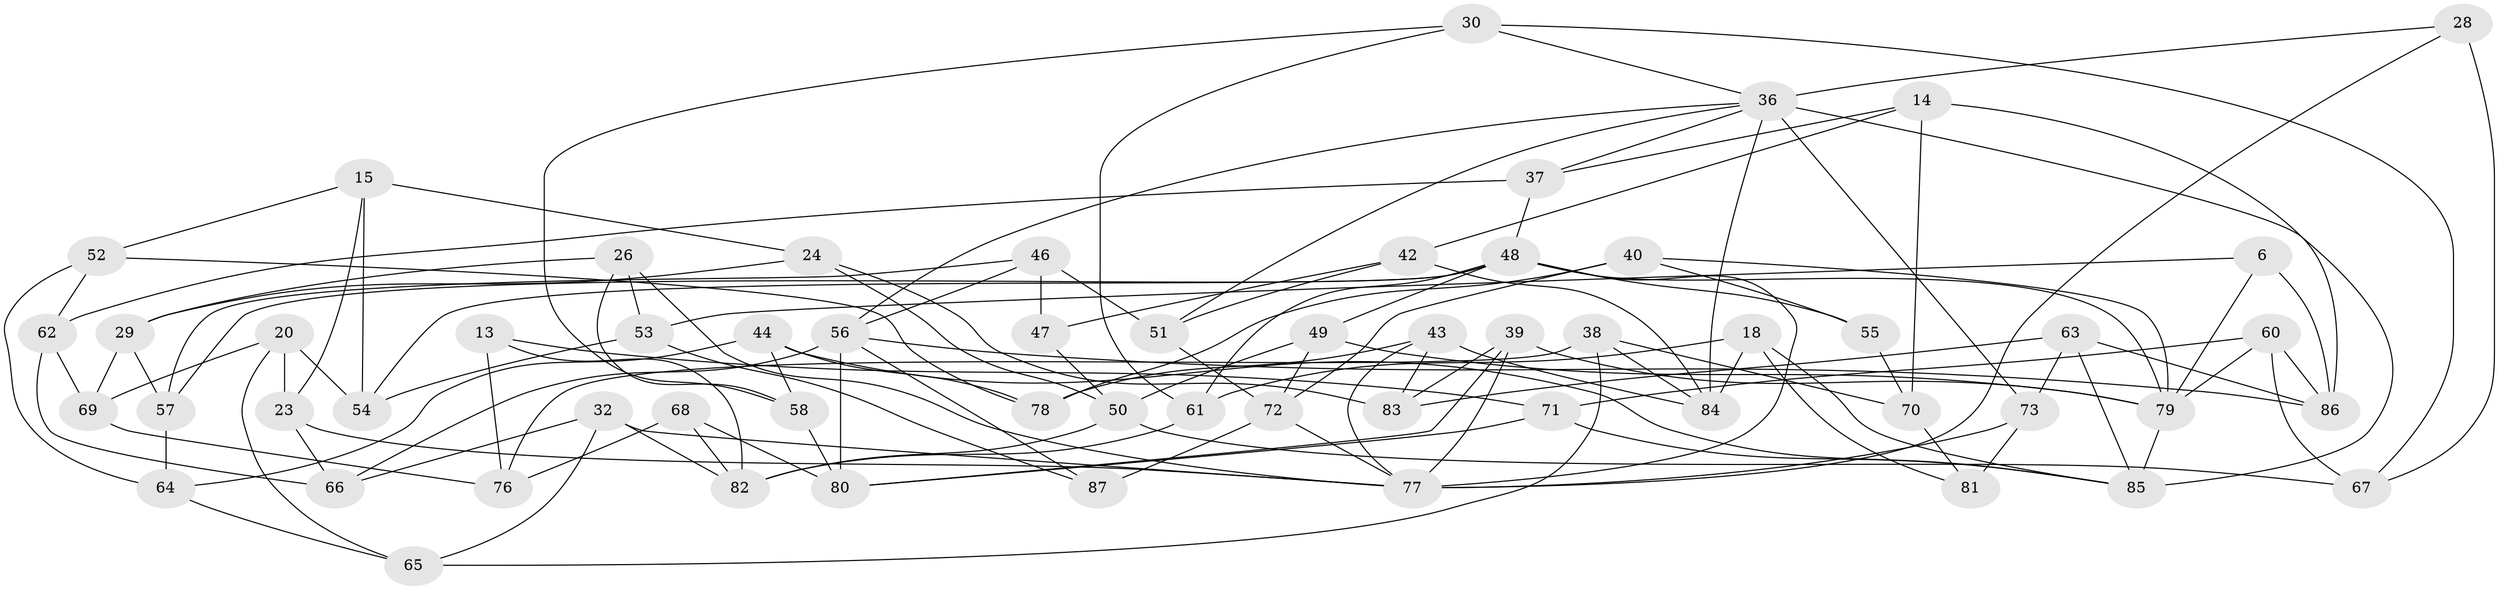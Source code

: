 // original degree distribution, {4: 1.0}
// Generated by graph-tools (version 1.1) at 2025/03/03/04/25 22:03:33]
// undirected, 60 vertices, 129 edges
graph export_dot {
graph [start="1"]
  node [color=gray90,style=filled];
  6;
  13;
  14;
  15;
  18;
  20;
  23;
  24;
  26;
  28;
  29;
  30;
  32;
  36 [super="+17+34"];
  37;
  38;
  39;
  40 [super="+5"];
  42 [super="+41"];
  43;
  44;
  46;
  47;
  48 [super="+27+31"];
  49 [super="+8"];
  50 [super="+35"];
  51;
  52;
  53;
  54;
  55;
  56 [super="+12"];
  57;
  58;
  60 [super="+21"];
  61;
  62;
  63;
  64;
  65;
  66;
  67 [super="+19"];
  68;
  69;
  70;
  71;
  72 [super="+45"];
  73 [super="+25"];
  76;
  77 [super="+75"];
  78;
  79 [super="+33+59"];
  80 [super="+7"];
  81;
  82 [super="+4"];
  83;
  84 [super="+74"];
  85 [super="+11+22"];
  86 [super="+3"];
  87;
  6 -- 86 [weight=2];
  6 -- 53;
  6 -- 79;
  13 -- 82 [weight=2];
  13 -- 71;
  13 -- 76;
  14 -- 70;
  14 -- 42;
  14 -- 37;
  14 -- 86;
  15 -- 23;
  15 -- 52;
  15 -- 54;
  15 -- 24;
  18 -- 81;
  18 -- 61;
  18 -- 84;
  18 -- 85;
  20 -- 69;
  20 -- 65;
  20 -- 23;
  20 -- 54;
  23 -- 66;
  23 -- 77;
  24 -- 29;
  24 -- 83;
  24 -- 50;
  26 -- 29;
  26 -- 58;
  26 -- 53;
  26 -- 77;
  28 -- 67 [weight=2];
  28 -- 36;
  28 -- 77;
  29 -- 69;
  29 -- 57;
  30 -- 58;
  30 -- 67;
  30 -- 61;
  30 -- 36;
  32 -- 66;
  32 -- 65;
  32 -- 82;
  32 -- 77;
  36 -- 73 [weight=2];
  36 -- 56;
  36 -- 51;
  36 -- 37;
  36 -- 85 [weight=2];
  36 -- 84;
  37 -- 62;
  37 -- 48;
  38 -- 65;
  38 -- 76;
  38 -- 84;
  38 -- 70;
  39 -- 83;
  39 -- 80;
  39 -- 79;
  39 -- 77;
  40 -- 78;
  40 -- 55 [weight=2];
  40 -- 79 [weight=2];
  40 -- 72;
  42 -- 51;
  42 -- 47 [weight=2];
  42 -- 84 [weight=2];
  43 -- 83;
  43 -- 84;
  43 -- 78;
  43 -- 77;
  44 -- 85;
  44 -- 78;
  44 -- 58;
  44 -- 64;
  46 -- 51;
  46 -- 57;
  46 -- 47;
  46 -- 56;
  47 -- 50;
  48 -- 77 [weight=2];
  48 -- 57;
  48 -- 54;
  48 -- 61;
  48 -- 79;
  48 -- 49 [weight=2];
  48 -- 55;
  49 -- 72;
  49 -- 50 [weight=2];
  49 -- 79;
  50 -- 67;
  50 -- 82;
  51 -- 72;
  52 -- 62;
  52 -- 78;
  52 -- 64;
  53 -- 87;
  53 -- 54;
  55 -- 70;
  56 -- 87;
  56 -- 86;
  56 -- 66;
  56 -- 80;
  57 -- 64;
  58 -- 80;
  60 -- 71;
  60 -- 86;
  60 -- 67 [weight=2];
  60 -- 79 [weight=2];
  61 -- 82;
  62 -- 69;
  62 -- 66;
  63 -- 83;
  63 -- 73;
  63 -- 86;
  63 -- 85;
  64 -- 65;
  68 -- 82;
  68 -- 76;
  68 -- 80 [weight=2];
  69 -- 76;
  70 -- 81;
  71 -- 80;
  71 -- 85;
  72 -- 87 [weight=2];
  72 -- 77;
  73 -- 81 [weight=2];
  73 -- 77;
  79 -- 85 [weight=2];
}
